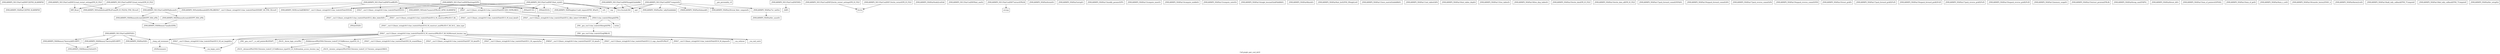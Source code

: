 digraph "Call graph: pair_coul_dsf.ll" {
	label="Call graph: pair_coul_dsf.ll";

	Node0x5607c1dbaff0 [shape=record,label="{_ZN9LAMMPS_NS11PairCoulDSFC2EPNS_6LAMMPSE}"];
	Node0x5607c1dbaff0 -> Node0x5607c1d9d240;
	Node0x5607c1d9d240 [shape=record,label="{_ZN9LAMMPS_NS4PairC2EPNS_6LAMMPSE}"];
	Node0x5607c1d83c90 [shape=record,label="{_ZN9LAMMPS_NS11PairCoulDSFD2Ev}"];
	Node0x5607c1d83c90 -> Node0x5607c1de5780;
	Node0x5607c1d83c90 -> Node0x5607c1d97130;
	Node0x5607c1d83c90 -> Node0x5607c1d97340;
	Node0x5607c1d83c90 -> Node0x5607c1d64260;
	Node0x5607c1de5780 [shape=record,label="{_ZN9LAMMPS_NS6Memory7destroyIiEEvRPPT_}"];
	Node0x5607c1de5780 -> Node0x5607c1d64520;
	Node0x5607c1d62f70 [shape=record,label="{__gxx_personality_v0}"];
	Node0x5607c1d64260 [shape=record,label="{__clang_call_terminate}"];
	Node0x5607c1d64260 -> Node0x5607c1dd7420;
	Node0x5607c1d64260 -> Node0x5607c1d95510;
	Node0x5607c1dd7420 [shape=record,label="{__cxa_begin_catch}"];
	Node0x5607c1d95510 [shape=record,label="{_ZSt9terminatev}"];
	Node0x5607c1d97130 [shape=record,label="{_ZN9LAMMPS_NS6Memory7destroyIdEEvRPPT_}"];
	Node0x5607c1d97130 -> Node0x5607c1d64520;
	Node0x5607c1d97340 [shape=record,label="{_ZN9LAMMPS_NS4PairD2Ev}"];
	Node0x5607c1d94d00 [shape=record,label="{_ZN9LAMMPS_NS11PairCoulDSFD0Ev}"];
	Node0x5607c1d94d00 -> Node0x5607c1d90e50;
	Node0x5607c1d90e50 [shape=record,label="{_ZdlPv}"];
	Node0x5607c1d90110 [shape=record,label="{_ZN9LAMMPS_NS11PairCoulDSF7computeEii}"];
	Node0x5607c1d90110 -> Node0x5607c1dee3b0;
	Node0x5607c1d90110 -> Node0x5607c1dd3720;
	Node0x5607c1d90110 -> Node0x5607c1d95300;
	Node0x5607c1d90110 -> Node0x5607c1de90a0;
	Node0x5607c1d90110 -> Node0x5607c1d87030;
	Node0x5607c1d90110 -> Node0x5607c1d64da0;
	Node0x5607c1d90110 -> Node0x5607c1d87150;
	Node0x5607c1dee3b0 [shape=record,label="{_ZN9LAMMPS_NS4Pair7ev_initEiii}"];
	Node0x5607c1dee3b0 -> Node0x5607c1d86b90;
	Node0x5607c1d95300 [shape=record,label="{_ZNK9LAMMPS_NS4Pair6sbmaskEi}"];
	Node0x5607c1dd3720 [shape=record,label="{_ZN9LAMMPS_NS4Pair8ev_tallyEiiiidddddd}"];
	Node0x5607c1de90a0 [shape=record,label="{llvm.fmuladd.f64}"];
	Node0x5607c1d64da0 [shape=record,label="{sqrt}"];
	Node0x5607c1d87150 [shape=record,label="{exp}"];
	Node0x5607c1d87030 [shape=record,label="{_ZN9LAMMPS_NS4Pair20virial_fdotr_computeEv}"];
	Node0x5607c1d6edf0 [shape=record,label="{_ZN9LAMMPS_NS11PairCoulDSF8allocateEv}"];
	Node0x5607c1d6edf0 -> Node0x5607c1d71770;
	Node0x5607c1d6edf0 -> Node0x5607c1d73d30;
	Node0x5607c1d71770 [shape=record,label="{_ZN9LAMMPS_NS6Memory6createIiEEPPT_RS4_iiPKc}"];
	Node0x5607c1d71770 -> Node0x5607c1d74260;
	Node0x5607c1da1de0 [shape=record,label="{_ZN9LAMMPS_NS5utils6sfreadEPKciPvmmP8_IO_FILES2_PNS_5ErrorE}"];
	Node0x5607c1d9ee90 [shape=record,label="{MPI_Bcast}"];
	Node0x5607c1d9ffd0 [shape=record,label="{_ZN9LAMMPS_NS11PairCoulDSF22write_restart_settingsEP8_IO_FILE}"];
	Node0x5607c1d9ffd0 -> Node0x5607c1d99980;
	Node0x5607c1da1b30 [shape=record,label="{_ZN9LAMMPS_NS11PairCoulDSF21read_restart_settingsEP8_IO_FILE}"];
	Node0x5607c1da1b30 -> Node0x5607c1da1de0;
	Node0x5607c1da1b30 -> Node0x5607c1d9ee90;
	Node0x5607c1d73d30 [shape=record,label="{_ZN9LAMMPS_NS6Memory6createIdEEPPT_RS4_iiPKc}"];
	Node0x5607c1d73d30 -> Node0x5607c1d74260;
	Node0x5607c1d74550 [shape=record,label="{_ZN9LAMMPS_NS11PairCoulDSF8settingsEiPPc}"];
	Node0x5607c1d74550 -> Node0x5607c1d74c30;
	Node0x5607c1d74550 -> Node0x5607c1d75860;
	Node0x5607c1d74550 -> Node0x5607c1d7adc0;
	Node0x5607c1d74550 -> Node0x5607c1d85810;
	Node0x5607c1d74550 -> Node0x5607c1d75d60;
	Node0x5607c1d74550 -> Node0x5607c1d76740;
	Node0x5607c1d75d60 [shape=record,label="{_ZN9LAMMPS_NS5Error3allERKNSt7__cxx1112basic_stringIcSt11char_traitsIcESaIcEEEiS8_}"];
	Node0x5607c1d74c30 [shape=record,label="{_ZNSaIcEC1Ev}"];
	Node0x5607c1d75860 [shape=record,label="{_ZNSt7__cxx1112basic_stringIcSt11char_traitsIcESaIcEEC2IS3_EEPKcRKS3_}"];
	Node0x5607c1d75860 -> Node0x5607c1d85360;
	Node0x5607c1d75860 -> Node0x5607c1d87e10;
	Node0x5607c1d75860 -> Node0x5607c1d891f0;
	Node0x5607c1d75860 -> Node0x5607c1d8a010;
	Node0x5607c1d75860 -> Node0x5607c1d8b520;
	Node0x5607c1d76740 [shape=record,label="{_ZNSt7__cxx1112basic_stringIcSt11char_traitsIcESaIcEED1Ev}"];
	Node0x5607c1d85810 [shape=record,label="{_ZNSaIcED1Ev}"];
	Node0x5607c1d7adc0 [shape=record,label="{_ZN9LAMMPS_NS5utils7numericEPKciS2_bPNS_6LAMMPSE}"];
	Node0x5607c1d9be60 [shape=record,label="{_ZN9LAMMPS_NS11PairCoulDSF5coeffEiPPc}"];
	Node0x5607c1d9be60 -> Node0x5607c1d74c30;
	Node0x5607c1d9be60 -> Node0x5607c1d75860;
	Node0x5607c1d9be60 -> Node0x5607c1d85810;
	Node0x5607c1d9be60 -> Node0x5607c1d76740;
	Node0x5607c1d9be60 -> Node0x5607c1d75d60;
	Node0x5607c1d9be60 -> Node0x5607c1d8e2f0;
	Node0x5607c1d9be60 -> Node0x5607c1d6edf0;
	Node0x5607c1d8e2f0 [shape=record,label="{_ZN9LAMMPS_NS5utils6boundsIiEEvPKciRKNSt7__cxx1112basic_stringIcSt11char_traitsIcESaIcEEEllRT_SD_PNS_5ErrorE}"];
	Node0x5607c1d914c0 [shape=record,label="{_ZN9LAMMPS_NS11PairCoulDSF10init_styleEv}"];
	Node0x5607c1d914c0 -> Node0x5607c1d74c30;
	Node0x5607c1d914c0 -> Node0x5607c1d75860;
	Node0x5607c1d914c0 -> Node0x5607c1de90a0;
	Node0x5607c1d914c0 -> Node0x5607c1d87150;
	Node0x5607c1d914c0 -> Node0x5607c1d75d60;
	Node0x5607c1d914c0 -> Node0x5607c1d76740;
	Node0x5607c1d914c0 -> Node0x5607c1d85810;
	Node0x5607c1d914c0 -> Node0x5607c1dbe120;
	Node0x5607c1d914c0 -> Node0x5607c1d956c0;
	Node0x5607c1ddbca0 [shape=record,label="{_ZN9LAMMPS_NS4Pair9radii2cutEdd}"];
	Node0x5607c1d956c0 [shape=record,label="{_ZN9LAMMPS_NS8Neighbor11add_requestEPNS_4PairEi}"];
	Node0x5607c1dbe120 [shape=record,label="{erfc}"];
	Node0x5607c1d689e0 [shape=record,label="{_ZN9LAMMPS_NS11PairCoulDSF8init_oneEii}"];
	Node0x5607c1d98410 [shape=record,label="{_ZN9LAMMPS_NS11PairCoulDSF13write_restartEP8_IO_FILE}"];
	Node0x5607c1d98410 -> Node0x5607c1d99980;
	Node0x5607c1d99980 [shape=record,label="{fwrite}"];
	Node0x5607c1d9a790 [shape=record,label="{_ZN9LAMMPS_NS11PairCoulDSF12read_restartEP8_IO_FILE}"];
	Node0x5607c1d9a790 -> Node0x5607c1d6edf0;
	Node0x5607c1d9a790 -> Node0x5607c1da1de0;
	Node0x5607c1d9a790 -> Node0x5607c1d9ee90;
	Node0x5607c1da3270 [shape=record,label="{_ZN9LAMMPS_NS11PairCoulDSF6singleEiiiidddRd}"];
	Node0x5607c1da3270 -> Node0x5607c1d64da0;
	Node0x5607c1da3270 -> Node0x5607c1d87150;
	Node0x5607c1da3270 -> Node0x5607c1de90a0;
	Node0x5607c1dfd8c0 [shape=record,label="{_ZN9LAMMPS_NS11PairCoulDSF7extractEPKcRi}"];
	Node0x5607c1dfd8c0 -> Node0x5607c1dfd940;
	Node0x5607c1dfd940 [shape=record,label="{strcmp}"];
	Node0x5607c1da3a60 [shape=record,label="{_ZN9LAMMPS_NS4Pair6reinitEv}"];
	Node0x5607c1da44f0 [shape=record,label="{_ZN9LAMMPS_NS4Pair5setupEv}"];
	Node0x5607c1da4670 [shape=record,label="{_ZN9LAMMPS_NS4Pair13modify_paramsEiPPc}"];
	Node0x5607c1da6be0 [shape=record,label="{_ZN9LAMMPS_NS4Pair13compute_innerEv}"];
	Node0x5607c1da7a60 [shape=record,label="{_ZN9LAMMPS_NS4Pair14compute_middleEv}"];
	Node0x5607c1da8850 [shape=record,label="{_ZN9LAMMPS_NS4Pair13compute_outerEii}"];
	Node0x5607c1da8f20 [shape=record,label="{_ZN9LAMMPS_NS4Pair14single_hessianEiiiidPdddRdS1_}"];
	Node0x5607c1daa310 [shape=record,label="{_ZN9LAMMPS_NS4Pair6finishEv}"];
	Node0x5607c1dad4d0 [shape=record,label="{_ZN9LAMMPS_NS4Pair9init_listEiPNS_9NeighListE}"];
	Node0x5607c1da98f0 [shape=record,label="{_ZN9LAMMPS_NS4Pair11born_matrixEiiiidddRdS1_}"];
	Node0x5607c1dae420 [shape=record,label="{_ZN9LAMMPS_NS4Pair11init_tablesEdPd}"];
	Node0x5607c1db18a0 [shape=record,label="{_ZN9LAMMPS_NS4Pair16init_tables_dispEd}"];
	Node0x5607c1db3220 [shape=record,label="{_ZN9LAMMPS_NS4Pair11free_tablesEv}"];
	Node0x5607c1db5a30 [shape=record,label="{_ZN9LAMMPS_NS4Pair16free_disp_tablesEv}"];
	Node0x5607c1db8490 [shape=record,label="{_ZN9LAMMPS_NS4Pair10write_dataEP8_IO_FILE}"];
	Node0x5607c1dba8d0 [shape=record,label="{_ZN9LAMMPS_NS4Pair14write_data_allEP8_IO_FILE}"];
	Node0x5607c1dbb540 [shape=record,label="{_ZN9LAMMPS_NS4Pair17pack_forward_commEiPiPdiS1_}"];
	Node0x5607c1dbbfd0 [shape=record,label="{_ZN9LAMMPS_NS4Pair19unpack_forward_commEiiPd}"];
	Node0x5607c1d6c880 [shape=record,label="{_ZN9LAMMPS_NS4Pair17pack_reverse_commEiiPd}"];
	Node0x5607c1dc7dc0 [shape=record,label="{_ZN9LAMMPS_NS4Pair19unpack_reverse_commEiPiPd}"];
	Node0x5607c1dc8800 [shape=record,label="{_ZN9LAMMPS_NS4Pair10reset_gridEv}"];
	Node0x5607c1dcd9f0 [shape=record,label="{_ZN9LAMMPS_NS4Pair17pack_forward_gridEiPviPi}"];
	Node0x5607c1dccfb0 [shape=record,label="{_ZN9LAMMPS_NS4Pair19unpack_forward_gridEiPviPi}"];
	Node0x5607c1dceb30 [shape=record,label="{_ZN9LAMMPS_NS4Pair17pack_reverse_gridEiPviPi}"];
	Node0x5607c1dcfc80 [shape=record,label="{_ZN9LAMMPS_NS4Pair19unpack_reverse_gridEiPviPi}"];
	Node0x5607c1dd05e0 [shape=record,label="{_ZN9LAMMPS_NS4Pair12memory_usageEv}"];
	Node0x5607c1dd26b0 [shape=record,label="{_ZN9LAMMPS_NS4Pair15extract_peratomEPKcRi}"];
	Node0x5607c1dd39a0 [shape=record,label="{_ZN9LAMMPS_NS4Pair8swap_eamEPdPS1_}"];
	Node0x5607c1dd7510 [shape=record,label="{_ZN9LAMMPS_NS4Pair8reset_dtEv}"];
	Node0x5607c1de2a00 [shape=record,label="{_ZN9LAMMPS_NS4Pair15min_xf_pointersEiPPdS2_}"];
	Node0x5607c1dd77f0 [shape=record,label="{_ZN9LAMMPS_NS4Pair10min_xf_getEi}"];
	Node0x5607c1dd80f0 [shape=record,label="{_ZN9LAMMPS_NS4Pair9min_x_setEi}"];
	Node0x5607c1dd9220 [shape=record,label="{_ZN9LAMMPS_NS4Pair16transfer_historyEPdS1_ii}"];
	Node0x5607c1dda480 [shape=record,label="{_ZN9LAMMPS_NS4Pair8atom2cutEi}"];
	Node0x5607c1ddd1a0 [shape=record,label="{_ZN9LAMMPS_NS4Pair18add_tally_callbackEPNS_7ComputeE}"];
	Node0x5607c1ddf010 [shape=record,label="{_ZN9LAMMPS_NS4Pair18del_tally_callbackEPNS_7ComputeE}"];
	Node0x5607c1de0430 [shape=record,label="{_ZN9LAMMPS_NS4Pair8ev_setupEiii}"];
	Node0x5607c1d86b90 [shape=record,label="{_ZN9LAMMPS_NS4Pair8ev_unsetEv}"];
	Node0x5607c1d64520 [shape=record,label="{_ZN9LAMMPS_NS6Memory5sfreeEPv}"];
	Node0x5607c1d74260 [shape=record,label="{_ZN9LAMMPS_NS6Memory7smallocElPKc}"];
	Node0x5607c1d85360 [shape=record,label="{_ZNSt7__cxx1112basic_stringIcSt11char_traitsIcESaIcEE13_M_local_dataEv}"];
	Node0x5607c1d87e10 [shape=record,label="{_ZNSt7__cxx1112basic_stringIcSt11char_traitsIcESaIcEE12_Alloc_hiderC1EPcRKS3_}"];
	Node0x5607c1d8a010 [shape=record,label="{_ZNSt7__cxx1112basic_stringIcSt11char_traitsIcESaIcEE12_M_constructIPKcEEvT_S8_}"];
	Node0x5607c1d8a010 -> Node0x5607c1de5860;
	Node0x5607c1d891f0 [shape=record,label="{_ZNSt11char_traitsIcE6lengthEPKc}"];
	Node0x5607c1d891f0 -> Node0x5607c1de6b00;
	Node0x5607c1d891f0 -> Node0x5607c1de7aa0;
	Node0x5607c1d8b520 [shape=record,label="{_ZNSt7__cxx1112basic_stringIcSt11char_traitsIcESaIcEE12_Alloc_hiderD2Ev}"];
	Node0x5607c1d8b520 -> Node0x5607c1de8630;
	Node0x5607c1de5860 [shape=record,label="{_ZNSt7__cxx1112basic_stringIcSt11char_traitsIcESaIcEE16_M_construct_auxIPKcEEvT_S8_St12__false_type}"];
	Node0x5607c1de5860 -> Node0x5607c1de8fb0;
	Node0x5607c1de8fb0 [shape=record,label="{_ZNSt7__cxx1112basic_stringIcSt11char_traitsIcESaIcEE12_M_constructIPKcEEvT_S8_St20forward_iterator_tag}"];
	Node0x5607c1de8fb0 -> Node0x5607c1de69f0;
	Node0x5607c1de8fb0 -> Node0x5607c1dea880;
	Node0x5607c1de8fb0 -> Node0x5607c1dcdf00;
	Node0x5607c1de8fb0 -> Node0x5607c1d68f40;
	Node0x5607c1de8fb0 -> Node0x5607c1dbb3e0;
	Node0x5607c1de8fb0 -> Node0x5607c1de96f0;
	Node0x5607c1de8fb0 -> Node0x5607c1deabc0;
	Node0x5607c1de8fb0 -> Node0x5607c1d70000;
	Node0x5607c1de8fb0 -> Node0x5607c1dd7420;
	Node0x5607c1de8fb0 -> Node0x5607c1dff6a0;
	Node0x5607c1de8fb0 -> Node0x5607c1dff720;
	Node0x5607c1de8fb0 -> Node0x5607c1dff7a0;
	Node0x5607c1de8fb0 -> Node0x5607c1dff820;
	Node0x5607c1de8fb0 -> Node0x5607c1d64260;
	Node0x5607c1de69f0 [shape=record,label="{_ZN9__gnu_cxx17__is_null_pointerIKcEEbPT_}"];
	Node0x5607c1dea880 [shape=record,label="{_ZSt19__throw_logic_errorPKc}"];
	Node0x5607c1dcdf00 [shape=record,label="{_ZSt8distanceIPKcENSt15iterator_traitsIT_E15difference_typeES3_S3_}"];
	Node0x5607c1dcdf00 -> Node0x5607c1dff8a0;
	Node0x5607c1dcdf00 -> Node0x5607c1dff920;
	Node0x5607c1dbb3e0 [shape=record,label="{_ZNSt7__cxx1112basic_stringIcSt11char_traitsIcESaIcEE7_M_dataEPc}"];
	Node0x5607c1d68f40 [shape=record,label="{_ZNSt7__cxx1112basic_stringIcSt11char_traitsIcESaIcEE9_M_createERmm}"];
	Node0x5607c1de96f0 [shape=record,label="{_ZNSt7__cxx1112basic_stringIcSt11char_traitsIcESaIcEE11_M_capacityEm}"];
	Node0x5607c1d70000 [shape=record,label="{_ZNSt7__cxx1112basic_stringIcSt11char_traitsIcESaIcEE13_S_copy_charsEPcPKcS7_}"];
	Node0x5607c1deabc0 [shape=record,label="{_ZNKSt7__cxx1112basic_stringIcSt11char_traitsIcESaIcEE7_M_dataEv}"];
	Node0x5607c1dff6a0 [shape=record,label="{_ZNSt7__cxx1112basic_stringIcSt11char_traitsIcESaIcEE10_M_disposeEv}"];
	Node0x5607c1dff720 [shape=record,label="{__cxa_rethrow}"];
	Node0x5607c1dff7a0 [shape=record,label="{__cxa_end_catch}"];
	Node0x5607c1dff820 [shape=record,label="{_ZNSt7__cxx1112basic_stringIcSt11char_traitsIcESaIcEE13_M_set_lengthEm}"];
	Node0x5607c1dff920 [shape=record,label="{_ZSt10__distanceIPKcENSt15iterator_traitsIT_E15difference_typeES3_S3_St26random_access_iterator_tag}"];
	Node0x5607c1dff8a0 [shape=record,label="{_ZSt19__iterator_categoryIPKcENSt15iterator_traitsIT_E17iterator_categoryERKS3_}"];
	Node0x5607c1de6b00 [shape=record,label="{_ZN9__gnu_cxx11char_traitsIcE6lengthEPKc}"];
	Node0x5607c1de6b00 -> Node0x5607c1dffa30;
	Node0x5607c1de7aa0 [shape=record,label="{strlen}"];
	Node0x5607c1dffa30 [shape=record,label="{_ZN9__gnu_cxx11char_traitsIcE2eqERKcS3_}"];
	Node0x5607c1de8630 [shape=record,label="{_ZNSaIcED2Ev}"];
}
